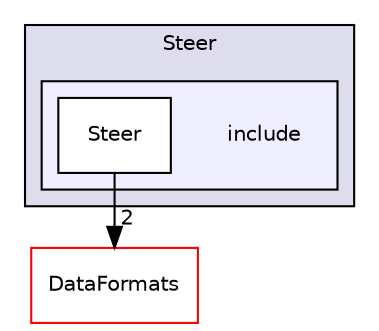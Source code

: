 digraph "/home/travis/build/AliceO2Group/AliceO2/Steer/include" {
  bgcolor=transparent;
  compound=true
  node [ fontsize="10", fontname="Helvetica"];
  edge [ labelfontsize="10", labelfontname="Helvetica"];
  subgraph clusterdir_40b4a122691869ee86baf7f2711ed718 {
    graph [ bgcolor="#ddddee", pencolor="black", label="Steer" fontname="Helvetica", fontsize="10", URL="dir_40b4a122691869ee86baf7f2711ed718.html"]
  subgraph clusterdir_a1435872ec32250c24e4b9798bc29a35 {
    graph [ bgcolor="#eeeeff", pencolor="black", label="" URL="dir_a1435872ec32250c24e4b9798bc29a35.html"];
    dir_a1435872ec32250c24e4b9798bc29a35 [shape=plaintext label="include"];
    dir_be98980dc6c8c736476413a948821f88 [shape=box label="Steer" color="black" fillcolor="white" style="filled" URL="dir_be98980dc6c8c736476413a948821f88.html"];
  }
  }
  dir_2171f7ec022c5423887b07c69b2f5b48 [shape=box label="DataFormats" color="red" URL="dir_2171f7ec022c5423887b07c69b2f5b48.html"];
  dir_be98980dc6c8c736476413a948821f88->dir_2171f7ec022c5423887b07c69b2f5b48 [headlabel="2", labeldistance=1.5 headhref="dir_000275_000038.html"];
}
